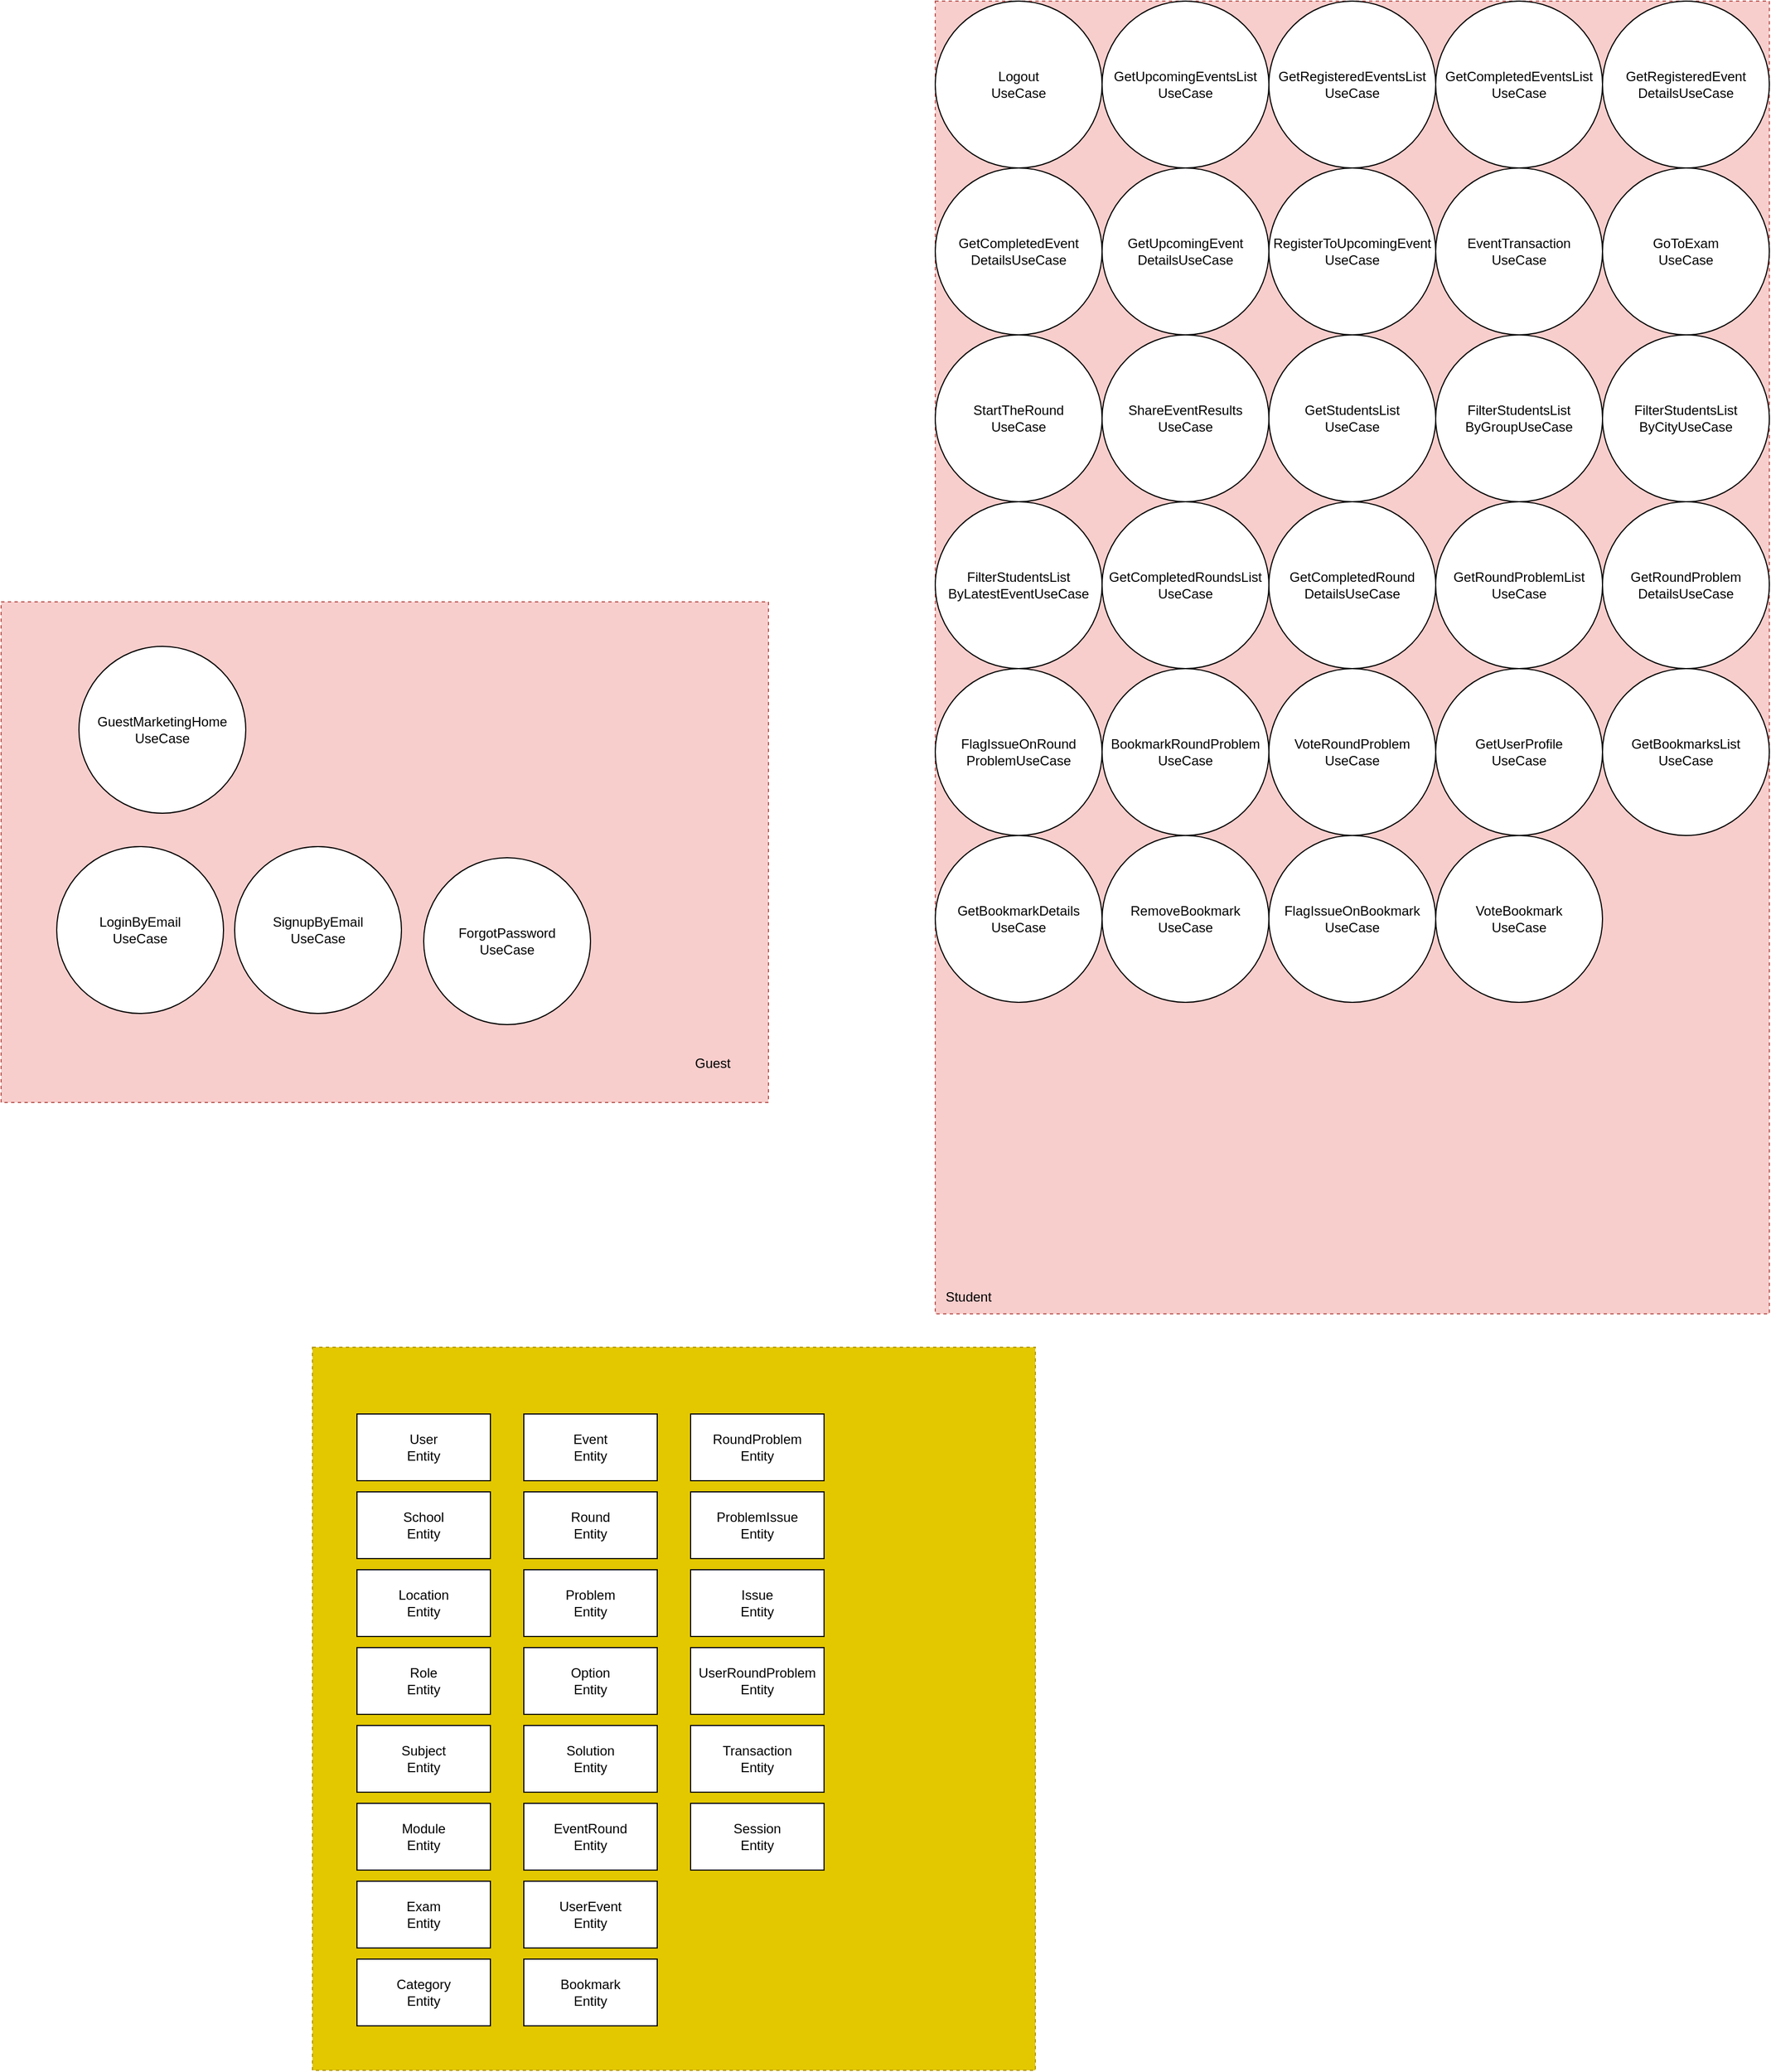 <mxfile version="22.1.11" type="github">
  <diagram name="Page-1" id="u5YkhigBfSJe9aOL3ie4">
    <mxGraphModel dx="1017" dy="1923" grid="1" gridSize="10" guides="1" tooltips="1" connect="1" arrows="1" fold="1" page="1" pageScale="1" pageWidth="850" pageHeight="1100" math="0" shadow="0">
      <root>
        <mxCell id="0" />
        <mxCell id="1" parent="0" />
        <mxCell id="C1-hKXSroPPRrKIY44wA-2" value="" style="rounded=0;whiteSpace=wrap;html=1;fillColor=#f8cecc;strokeColor=#b85450;dashed=1;" parent="1" vertex="1">
          <mxGeometry x="100" y="290" width="690" height="450" as="geometry" />
        </mxCell>
        <mxCell id="C1-hKXSroPPRrKIY44wA-1" value="&lt;div&gt;LoginByEmail&lt;/div&gt;&lt;div&gt;UseCase&lt;br&gt;&lt;/div&gt;" style="ellipse;whiteSpace=wrap;html=1;" parent="1" vertex="1">
          <mxGeometry x="150" y="510" width="150" height="150" as="geometry" />
        </mxCell>
        <mxCell id="C1-hKXSroPPRrKIY44wA-3" value="&lt;div&gt;SignupByEmail&lt;/div&gt;&lt;div&gt;UseCase&lt;br&gt;&lt;/div&gt;" style="ellipse;whiteSpace=wrap;html=1;" parent="1" vertex="1">
          <mxGeometry x="310" y="510" width="150" height="150" as="geometry" />
        </mxCell>
        <mxCell id="C1-hKXSroPPRrKIY44wA-4" value="&lt;div&gt;ForgotPassword&lt;/div&gt;&lt;div&gt;UseCase&lt;br&gt;&lt;/div&gt;" style="ellipse;whiteSpace=wrap;html=1;" parent="1" vertex="1">
          <mxGeometry x="480" y="520" width="150" height="150" as="geometry" />
        </mxCell>
        <mxCell id="C1-hKXSroPPRrKIY44wA-5" value="GuestMarketingHome&lt;br&gt;&lt;div&gt;UseCase&lt;/div&gt;" style="ellipse;whiteSpace=wrap;html=1;" parent="1" vertex="1">
          <mxGeometry x="170" y="330" width="150" height="150" as="geometry" />
        </mxCell>
        <mxCell id="C1-hKXSroPPRrKIY44wA-6" value="" style="whiteSpace=wrap;html=1;aspect=fixed;fillColor=#e3c800;fontColor=#000000;strokeColor=#B09500;dashed=1;" parent="1" vertex="1">
          <mxGeometry x="380" y="960" width="650" height="650" as="geometry" />
        </mxCell>
        <mxCell id="C1-hKXSroPPRrKIY44wA-7" value="&lt;div&gt;User&lt;/div&gt;&lt;div&gt;Entity&lt;/div&gt;" style="rounded=0;whiteSpace=wrap;html=1;" parent="1" vertex="1">
          <mxGeometry x="420" y="1020" width="120" height="60" as="geometry" />
        </mxCell>
        <mxCell id="GRUsJOnXogXTp4z3JZw1-1" value="&lt;div&gt;School&lt;/div&gt;&lt;div&gt;Entity&lt;/div&gt;" style="rounded=0;whiteSpace=wrap;html=1;" vertex="1" parent="1">
          <mxGeometry x="420" y="1090" width="120" height="60" as="geometry" />
        </mxCell>
        <mxCell id="GRUsJOnXogXTp4z3JZw1-2" value="&lt;div&gt;Location&lt;/div&gt;&lt;div&gt;Entity&lt;/div&gt;" style="rounded=0;whiteSpace=wrap;html=1;" vertex="1" parent="1">
          <mxGeometry x="420" y="1160" width="120" height="60" as="geometry" />
        </mxCell>
        <mxCell id="GRUsJOnXogXTp4z3JZw1-3" value="&lt;div&gt;Role&lt;/div&gt;&lt;div&gt;Entity&lt;/div&gt;" style="rounded=0;whiteSpace=wrap;html=1;" vertex="1" parent="1">
          <mxGeometry x="420" y="1230" width="120" height="60" as="geometry" />
        </mxCell>
        <mxCell id="GRUsJOnXogXTp4z3JZw1-4" value="&lt;div&gt;Subject&lt;/div&gt;&lt;div&gt;Entity&lt;br&gt;&lt;/div&gt;" style="rounded=0;whiteSpace=wrap;html=1;" vertex="1" parent="1">
          <mxGeometry x="420" y="1300" width="120" height="60" as="geometry" />
        </mxCell>
        <mxCell id="GRUsJOnXogXTp4z3JZw1-5" value="&lt;div&gt;Module&lt;/div&gt;&lt;div&gt;Entity&lt;br&gt;&lt;/div&gt;" style="rounded=0;whiteSpace=wrap;html=1;" vertex="1" parent="1">
          <mxGeometry x="420" y="1370" width="120" height="60" as="geometry" />
        </mxCell>
        <mxCell id="GRUsJOnXogXTp4z3JZw1-6" value="&lt;div&gt;Exam&lt;/div&gt;&lt;div&gt;Entity&lt;br&gt;&lt;/div&gt;" style="rounded=0;whiteSpace=wrap;html=1;" vertex="1" parent="1">
          <mxGeometry x="420" y="1440" width="120" height="60" as="geometry" />
        </mxCell>
        <mxCell id="GRUsJOnXogXTp4z3JZw1-7" value="&lt;div&gt;Category&lt;/div&gt;&lt;div&gt;Entity&lt;br&gt;&lt;/div&gt;" style="rounded=0;whiteSpace=wrap;html=1;" vertex="1" parent="1">
          <mxGeometry x="420" y="1510" width="120" height="60" as="geometry" />
        </mxCell>
        <mxCell id="GRUsJOnXogXTp4z3JZw1-8" value="&lt;div&gt;Event&lt;/div&gt;&lt;div&gt;Entity&lt;br&gt;&lt;/div&gt;" style="rounded=0;whiteSpace=wrap;html=1;" vertex="1" parent="1">
          <mxGeometry x="570" y="1020" width="120" height="60" as="geometry" />
        </mxCell>
        <mxCell id="GRUsJOnXogXTp4z3JZw1-9" value="&lt;div&gt;Round&lt;/div&gt;&lt;div&gt;Entity&lt;br&gt;&lt;/div&gt;" style="rounded=0;whiteSpace=wrap;html=1;" vertex="1" parent="1">
          <mxGeometry x="570" y="1090" width="120" height="60" as="geometry" />
        </mxCell>
        <mxCell id="GRUsJOnXogXTp4z3JZw1-10" value="&lt;div&gt;Problem&lt;/div&gt;&lt;div&gt;Entity&lt;br&gt;&lt;/div&gt;" style="rounded=0;whiteSpace=wrap;html=1;" vertex="1" parent="1">
          <mxGeometry x="570" y="1160" width="120" height="60" as="geometry" />
        </mxCell>
        <mxCell id="GRUsJOnXogXTp4z3JZw1-11" value="&lt;div&gt;Option&lt;/div&gt;&lt;div&gt;Entity&lt;br&gt;&lt;/div&gt;" style="rounded=0;whiteSpace=wrap;html=1;" vertex="1" parent="1">
          <mxGeometry x="570" y="1230" width="120" height="60" as="geometry" />
        </mxCell>
        <mxCell id="GRUsJOnXogXTp4z3JZw1-12" value="&lt;div&gt;Solution&lt;/div&gt;&lt;div&gt;Entity&lt;br&gt;&lt;/div&gt;" style="rounded=0;whiteSpace=wrap;html=1;" vertex="1" parent="1">
          <mxGeometry x="570" y="1300" width="120" height="60" as="geometry" />
        </mxCell>
        <mxCell id="GRUsJOnXogXTp4z3JZw1-13" value="&lt;div&gt;EventRound&lt;/div&gt;&lt;div&gt;Entity&lt;br&gt;&lt;/div&gt;" style="rounded=0;whiteSpace=wrap;html=1;" vertex="1" parent="1">
          <mxGeometry x="570" y="1370" width="120" height="60" as="geometry" />
        </mxCell>
        <mxCell id="GRUsJOnXogXTp4z3JZw1-14" value="&lt;div&gt;UserEvent&lt;/div&gt;&lt;div&gt;Entity&lt;br&gt;&lt;/div&gt;" style="rounded=0;whiteSpace=wrap;html=1;" vertex="1" parent="1">
          <mxGeometry x="570" y="1440" width="120" height="60" as="geometry" />
        </mxCell>
        <mxCell id="GRUsJOnXogXTp4z3JZw1-15" value="&lt;div&gt;Bookmark&lt;/div&gt;&lt;div&gt;Entity&lt;br&gt;&lt;/div&gt;" style="rounded=0;whiteSpace=wrap;html=1;" vertex="1" parent="1">
          <mxGeometry x="570" y="1510" width="120" height="60" as="geometry" />
        </mxCell>
        <mxCell id="GRUsJOnXogXTp4z3JZw1-16" value="&lt;div&gt;RoundProblem&lt;/div&gt;&lt;div&gt;Entity&lt;br&gt;&lt;/div&gt;" style="rounded=0;whiteSpace=wrap;html=1;" vertex="1" parent="1">
          <mxGeometry x="720" y="1020" width="120" height="60" as="geometry" />
        </mxCell>
        <mxCell id="GRUsJOnXogXTp4z3JZw1-17" value="&lt;div&gt;ProblemIssue&lt;/div&gt;&lt;div&gt;Entity&lt;br&gt;&lt;/div&gt;" style="rounded=0;whiteSpace=wrap;html=1;" vertex="1" parent="1">
          <mxGeometry x="720" y="1090" width="120" height="60" as="geometry" />
        </mxCell>
        <mxCell id="GRUsJOnXogXTp4z3JZw1-18" value="&lt;div&gt;Issue&lt;/div&gt;&lt;div&gt;Entity&lt;br&gt;&lt;/div&gt;" style="rounded=0;whiteSpace=wrap;html=1;" vertex="1" parent="1">
          <mxGeometry x="720" y="1160" width="120" height="60" as="geometry" />
        </mxCell>
        <mxCell id="GRUsJOnXogXTp4z3JZw1-19" value="&lt;div&gt;UserRoundProblem&lt;/div&gt;&lt;div&gt;Entity&lt;br&gt;&lt;/div&gt;" style="rounded=0;whiteSpace=wrap;html=1;" vertex="1" parent="1">
          <mxGeometry x="720" y="1230" width="120" height="60" as="geometry" />
        </mxCell>
        <mxCell id="GRUsJOnXogXTp4z3JZw1-20" value="&lt;div&gt;Transaction&lt;/div&gt;&lt;div&gt;Entity&lt;br&gt;&lt;/div&gt;" style="rounded=0;whiteSpace=wrap;html=1;" vertex="1" parent="1">
          <mxGeometry x="720" y="1300" width="120" height="60" as="geometry" />
        </mxCell>
        <mxCell id="GRUsJOnXogXTp4z3JZw1-21" value="&lt;div&gt;Session&lt;/div&gt;&lt;div&gt;Entity&lt;br&gt;&lt;/div&gt;" style="rounded=0;whiteSpace=wrap;html=1;" vertex="1" parent="1">
          <mxGeometry x="720" y="1370" width="120" height="60" as="geometry" />
        </mxCell>
        <mxCell id="GRUsJOnXogXTp4z3JZw1-22" value="" style="rounded=0;whiteSpace=wrap;html=1;fillColor=#f8cecc;strokeColor=#b85450;dashed=1;" vertex="1" parent="1">
          <mxGeometry x="940" y="-250" width="750" height="1180" as="geometry" />
        </mxCell>
        <mxCell id="GRUsJOnXogXTp4z3JZw1-23" value="Student" style="text;html=1;strokeColor=none;fillColor=none;align=center;verticalAlign=middle;whiteSpace=wrap;rounded=0;" vertex="1" parent="1">
          <mxGeometry x="940" y="900" width="60" height="30" as="geometry" />
        </mxCell>
        <mxCell id="GRUsJOnXogXTp4z3JZw1-24" value="Guest" style="text;html=1;strokeColor=none;fillColor=none;align=center;verticalAlign=middle;whiteSpace=wrap;rounded=0;" vertex="1" parent="1">
          <mxGeometry x="710" y="690" width="60" height="30" as="geometry" />
        </mxCell>
        <mxCell id="GRUsJOnXogXTp4z3JZw1-25" value="&lt;div&gt;Logout&lt;/div&gt;&lt;div&gt;UseCase&lt;/div&gt;" style="ellipse;whiteSpace=wrap;html=1;" vertex="1" parent="1">
          <mxGeometry x="940" y="-250" width="150" height="150" as="geometry" />
        </mxCell>
        <mxCell id="GRUsJOnXogXTp4z3JZw1-26" value="&lt;div&gt;GetUpcomingEventsList&lt;/div&gt;&lt;div&gt;UseCase&lt;br&gt;&lt;/div&gt;" style="ellipse;whiteSpace=wrap;html=1;" vertex="1" parent="1">
          <mxGeometry x="1090" y="-250" width="150" height="150" as="geometry" />
        </mxCell>
        <mxCell id="GRUsJOnXogXTp4z3JZw1-27" value="&lt;div&gt;GetRegisteredEventsList&lt;/div&gt;&lt;div&gt;UseCase&lt;br&gt;&lt;/div&gt;" style="ellipse;whiteSpace=wrap;html=1;" vertex="1" parent="1">
          <mxGeometry x="1240" y="-250" width="150" height="150" as="geometry" />
        </mxCell>
        <mxCell id="GRUsJOnXogXTp4z3JZw1-28" value="&lt;div&gt;GetCompletedEventsList&lt;/div&gt;&lt;div&gt;UseCase&lt;br&gt;&lt;/div&gt;" style="ellipse;whiteSpace=wrap;html=1;" vertex="1" parent="1">
          <mxGeometry x="1390" y="-250" width="150" height="150" as="geometry" />
        </mxCell>
        <mxCell id="GRUsJOnXogXTp4z3JZw1-29" value="&lt;div&gt;GetRegisteredEvent&lt;/div&gt;&lt;div&gt;DetailsUseCase&lt;br&gt;&lt;/div&gt;" style="ellipse;whiteSpace=wrap;html=1;" vertex="1" parent="1">
          <mxGeometry x="1540" y="-250" width="150" height="150" as="geometry" />
        </mxCell>
        <mxCell id="GRUsJOnXogXTp4z3JZw1-30" value="&lt;div&gt;GetCompletedEvent&lt;/div&gt;&lt;div&gt;DetailsUseCase&lt;br&gt;&lt;/div&gt;" style="ellipse;whiteSpace=wrap;html=1;" vertex="1" parent="1">
          <mxGeometry x="940" y="-100" width="150" height="150" as="geometry" />
        </mxCell>
        <mxCell id="GRUsJOnXogXTp4z3JZw1-31" value="&lt;div&gt;GetUpcomingEvent&lt;/div&gt;&lt;div&gt;DetailsUseCase&lt;br&gt;&lt;/div&gt;" style="ellipse;whiteSpace=wrap;html=1;" vertex="1" parent="1">
          <mxGeometry x="1090" y="-100" width="150" height="150" as="geometry" />
        </mxCell>
        <mxCell id="GRUsJOnXogXTp4z3JZw1-32" value="&lt;div&gt;RegisterToUpcomingEvent&lt;/div&gt;&lt;div&gt;UseCase&lt;br&gt;&lt;/div&gt;" style="ellipse;whiteSpace=wrap;html=1;" vertex="1" parent="1">
          <mxGeometry x="1240" y="-100" width="150" height="150" as="geometry" />
        </mxCell>
        <mxCell id="GRUsJOnXogXTp4z3JZw1-33" value="&lt;div&gt;EventTransaction&lt;/div&gt;&lt;div&gt;UseCase&lt;br&gt;&lt;/div&gt;" style="ellipse;whiteSpace=wrap;html=1;" vertex="1" parent="1">
          <mxGeometry x="1390" y="-100" width="150" height="150" as="geometry" />
        </mxCell>
        <mxCell id="GRUsJOnXogXTp4z3JZw1-34" value="&lt;div&gt;GoToExam&lt;/div&gt;&lt;div&gt;UseCase&lt;br&gt;&lt;/div&gt;" style="ellipse;whiteSpace=wrap;html=1;" vertex="1" parent="1">
          <mxGeometry x="1540" y="-100" width="150" height="150" as="geometry" />
        </mxCell>
        <mxCell id="GRUsJOnXogXTp4z3JZw1-36" value="&lt;div&gt;StartTheRound&lt;/div&gt;&lt;div&gt;UseCase&lt;br&gt;&lt;/div&gt;" style="ellipse;whiteSpace=wrap;html=1;" vertex="1" parent="1">
          <mxGeometry x="940" y="50" width="150" height="150" as="geometry" />
        </mxCell>
        <mxCell id="GRUsJOnXogXTp4z3JZw1-37" value="&lt;div&gt;ShareEventResults&lt;/div&gt;&lt;div&gt;UseCase&lt;br&gt;&lt;/div&gt;" style="ellipse;whiteSpace=wrap;html=1;" vertex="1" parent="1">
          <mxGeometry x="1090" y="50" width="150" height="150" as="geometry" />
        </mxCell>
        <mxCell id="GRUsJOnXogXTp4z3JZw1-38" value="&lt;div&gt;GetStudentsList&lt;/div&gt;&lt;div&gt;UseCase&lt;br&gt;&lt;/div&gt;" style="ellipse;whiteSpace=wrap;html=1;" vertex="1" parent="1">
          <mxGeometry x="1240" y="50" width="150" height="150" as="geometry" />
        </mxCell>
        <mxCell id="GRUsJOnXogXTp4z3JZw1-39" value="&lt;div&gt;FilterStudentsList&lt;/div&gt;&lt;div&gt;ByGroupUseCase&lt;br&gt;&lt;/div&gt;" style="ellipse;whiteSpace=wrap;html=1;" vertex="1" parent="1">
          <mxGeometry x="1390" y="50" width="150" height="150" as="geometry" />
        </mxCell>
        <mxCell id="GRUsJOnXogXTp4z3JZw1-40" value="&lt;div&gt;FilterStudentsList&lt;/div&gt;&lt;div&gt;ByCityUseCase&lt;br&gt;&lt;/div&gt;" style="ellipse;whiteSpace=wrap;html=1;" vertex="1" parent="1">
          <mxGeometry x="1540" y="50" width="150" height="150" as="geometry" />
        </mxCell>
        <mxCell id="GRUsJOnXogXTp4z3JZw1-41" value="&lt;div&gt;FilterStudentsList&lt;/div&gt;&lt;div&gt;ByLatestEventUseCase&lt;br&gt;&lt;/div&gt;" style="ellipse;whiteSpace=wrap;html=1;" vertex="1" parent="1">
          <mxGeometry x="940" y="200" width="150" height="150" as="geometry" />
        </mxCell>
        <mxCell id="GRUsJOnXogXTp4z3JZw1-42" value="&lt;div&gt;GetCompletedRoundsList&lt;/div&gt;&lt;div&gt;UseCase&lt;br&gt;&lt;/div&gt;" style="ellipse;whiteSpace=wrap;html=1;" vertex="1" parent="1">
          <mxGeometry x="1090" y="200" width="150" height="150" as="geometry" />
        </mxCell>
        <mxCell id="GRUsJOnXogXTp4z3JZw1-43" value="&lt;div&gt;GetCompletedRound&lt;/div&gt;&lt;div&gt;DetailsUseCase&lt;br&gt;&lt;/div&gt;" style="ellipse;whiteSpace=wrap;html=1;" vertex="1" parent="1">
          <mxGeometry x="1240" y="200" width="150" height="150" as="geometry" />
        </mxCell>
        <mxCell id="GRUsJOnXogXTp4z3JZw1-44" value="&lt;div&gt;GetRoundProblemList&lt;/div&gt;&lt;div&gt;UseCase&lt;br&gt;&lt;/div&gt;" style="ellipse;whiteSpace=wrap;html=1;" vertex="1" parent="1">
          <mxGeometry x="1390" y="200" width="150" height="150" as="geometry" />
        </mxCell>
        <mxCell id="GRUsJOnXogXTp4z3JZw1-45" value="&lt;div&gt;GetRoundProblem&lt;/div&gt;&lt;div&gt;DetailsUseCase&lt;br&gt;&lt;/div&gt;" style="ellipse;whiteSpace=wrap;html=1;" vertex="1" parent="1">
          <mxGeometry x="1540" y="200" width="150" height="150" as="geometry" />
        </mxCell>
        <mxCell id="GRUsJOnXogXTp4z3JZw1-46" value="&lt;div&gt;FlagIssueOnRound&lt;/div&gt;&lt;div&gt;ProblemUseCase&lt;br&gt;&lt;/div&gt;" style="ellipse;whiteSpace=wrap;html=1;" vertex="1" parent="1">
          <mxGeometry x="940" y="350" width="150" height="150" as="geometry" />
        </mxCell>
        <mxCell id="GRUsJOnXogXTp4z3JZw1-47" value="&lt;div&gt;BookmarkRoundProblem&lt;/div&gt;&lt;div&gt;UseCase&lt;br&gt;&lt;/div&gt;" style="ellipse;whiteSpace=wrap;html=1;" vertex="1" parent="1">
          <mxGeometry x="1090" y="350" width="150" height="150" as="geometry" />
        </mxCell>
        <mxCell id="GRUsJOnXogXTp4z3JZw1-48" value="&lt;div&gt;VoteRoundProblem&lt;/div&gt;&lt;div&gt;UseCase&lt;br&gt;&lt;/div&gt;" style="ellipse;whiteSpace=wrap;html=1;" vertex="1" parent="1">
          <mxGeometry x="1240" y="350" width="150" height="150" as="geometry" />
        </mxCell>
        <mxCell id="GRUsJOnXogXTp4z3JZw1-49" value="&lt;div&gt;GetUserProfile&lt;/div&gt;&lt;div&gt;UseCase&lt;br&gt;&lt;/div&gt;" style="ellipse;whiteSpace=wrap;html=1;" vertex="1" parent="1">
          <mxGeometry x="1390" y="350" width="150" height="150" as="geometry" />
        </mxCell>
        <mxCell id="GRUsJOnXogXTp4z3JZw1-50" value="&lt;div&gt;GetBookmarksList&lt;/div&gt;&lt;div&gt;UseCase&lt;br&gt;&lt;/div&gt;" style="ellipse;whiteSpace=wrap;html=1;" vertex="1" parent="1">
          <mxGeometry x="1540" y="350" width="150" height="150" as="geometry" />
        </mxCell>
        <mxCell id="GRUsJOnXogXTp4z3JZw1-51" value="&lt;div&gt;GetBookmarkDetails&lt;/div&gt;&lt;div&gt;UseCase&lt;br&gt;&lt;/div&gt;" style="ellipse;whiteSpace=wrap;html=1;" vertex="1" parent="1">
          <mxGeometry x="940" y="500" width="150" height="150" as="geometry" />
        </mxCell>
        <mxCell id="GRUsJOnXogXTp4z3JZw1-52" value="&lt;div&gt;RemoveBookmark&lt;/div&gt;&lt;div&gt;UseCase&lt;br&gt;&lt;/div&gt;" style="ellipse;whiteSpace=wrap;html=1;" vertex="1" parent="1">
          <mxGeometry x="1090" y="500" width="150" height="150" as="geometry" />
        </mxCell>
        <mxCell id="GRUsJOnXogXTp4z3JZw1-53" value="&lt;div&gt;FlagIssueOnBookmark&lt;/div&gt;&lt;div&gt;UseCase&lt;br&gt;&lt;/div&gt;" style="ellipse;whiteSpace=wrap;html=1;" vertex="1" parent="1">
          <mxGeometry x="1240" y="500" width="150" height="150" as="geometry" />
        </mxCell>
        <mxCell id="GRUsJOnXogXTp4z3JZw1-54" value="&lt;div&gt;VoteBookmark&lt;/div&gt;&lt;div&gt;UseCase&lt;br&gt;&lt;/div&gt;" style="ellipse;whiteSpace=wrap;html=1;" vertex="1" parent="1">
          <mxGeometry x="1390" y="500" width="150" height="150" as="geometry" />
        </mxCell>
      </root>
    </mxGraphModel>
  </diagram>
</mxfile>
